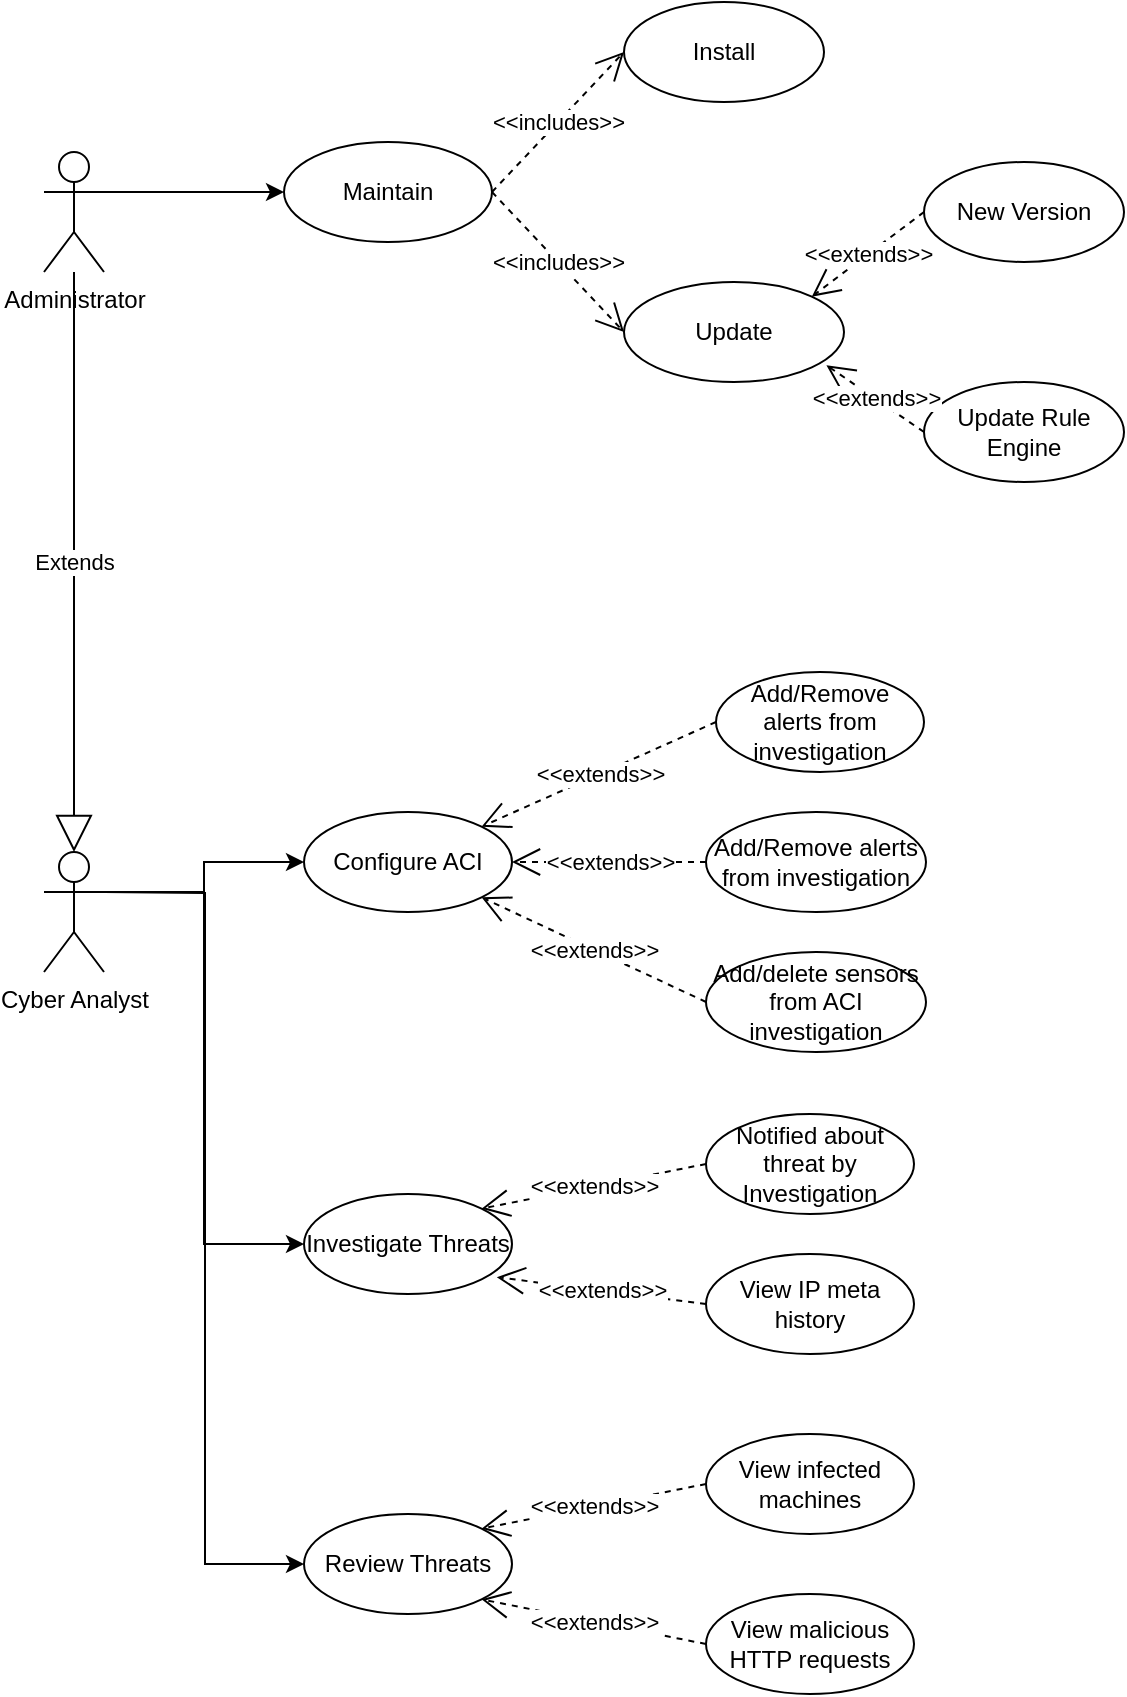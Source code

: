 <mxfile version="24.7.17">
  <diagram name="Page-1" id="fhMQ8-u420c7H1t1cwoQ">
    <mxGraphModel dx="988" dy="586" grid="1" gridSize="10" guides="1" tooltips="1" connect="1" arrows="1" fold="1" page="1" pageScale="1" pageWidth="850" pageHeight="1100" math="0" shadow="0">
      <root>
        <mxCell id="0" />
        <mxCell id="1" parent="0" />
        <mxCell id="wW6kRPYwU79xlvJDrJ0U-15" style="edgeStyle=orthogonalEdgeStyle;rounded=0;orthogonalLoop=1;jettySize=auto;html=1;exitX=1;exitY=0.333;exitDx=0;exitDy=0;exitPerimeter=0;entryX=0;entryY=0.5;entryDx=0;entryDy=0;" parent="1" source="wW6kRPYwU79xlvJDrJ0U-1" target="wW6kRPYwU79xlvJDrJ0U-6" edge="1">
          <mxGeometry relative="1" as="geometry" />
        </mxCell>
        <mxCell id="wW6kRPYwU79xlvJDrJ0U-1" value="Administrator" style="shape=umlActor;verticalLabelPosition=bottom;verticalAlign=top;html=1;outlineConnect=0;" parent="1" vertex="1">
          <mxGeometry x="110" y="250" width="30" height="60" as="geometry" />
        </mxCell>
        <mxCell id="wW6kRPYwU79xlvJDrJ0U-26" style="edgeStyle=orthogonalEdgeStyle;rounded=0;orthogonalLoop=1;jettySize=auto;html=1;exitX=1;exitY=0.333;exitDx=0;exitDy=0;exitPerimeter=0;entryX=0;entryY=0.5;entryDx=0;entryDy=0;" parent="1" source="wW6kRPYwU79xlvJDrJ0U-2" target="wW6kRPYwU79xlvJDrJ0U-12" edge="1">
          <mxGeometry relative="1" as="geometry" />
        </mxCell>
        <mxCell id="wW6kRPYwU79xlvJDrJ0U-27" style="edgeStyle=orthogonalEdgeStyle;rounded=0;orthogonalLoop=1;jettySize=auto;html=1;exitX=1;exitY=0.333;exitDx=0;exitDy=0;exitPerimeter=0;entryX=0;entryY=0.5;entryDx=0;entryDy=0;" parent="1" source="wW6kRPYwU79xlvJDrJ0U-2" target="wW6kRPYwU79xlvJDrJ0U-13" edge="1">
          <mxGeometry relative="1" as="geometry" />
        </mxCell>
        <mxCell id="wW6kRPYwU79xlvJDrJ0U-28" style="edgeStyle=orthogonalEdgeStyle;rounded=0;orthogonalLoop=1;jettySize=auto;html=1;entryX=0;entryY=0.5;entryDx=0;entryDy=0;" parent="1" target="wW6kRPYwU79xlvJDrJ0U-14" edge="1">
          <mxGeometry relative="1" as="geometry">
            <mxPoint x="140" y="620" as="sourcePoint" />
          </mxGeometry>
        </mxCell>
        <mxCell id="wW6kRPYwU79xlvJDrJ0U-2" value="Cyber Analyst" style="shape=umlActor;verticalLabelPosition=bottom;verticalAlign=top;html=1;outlineConnect=0;" parent="1" vertex="1">
          <mxGeometry x="110" y="600" width="30" height="60" as="geometry" />
        </mxCell>
        <mxCell id="wW6kRPYwU79xlvJDrJ0U-4" value="Extends" style="endArrow=block;endSize=16;endFill=0;html=1;rounded=0;entryX=0.5;entryY=0;entryDx=0;entryDy=0;entryPerimeter=0;" parent="1" source="wW6kRPYwU79xlvJDrJ0U-1" target="wW6kRPYwU79xlvJDrJ0U-2" edge="1">
          <mxGeometry width="160" relative="1" as="geometry">
            <mxPoint x="340" y="320" as="sourcePoint" />
            <mxPoint x="500" y="320" as="targetPoint" />
          </mxGeometry>
        </mxCell>
        <mxCell id="wW6kRPYwU79xlvJDrJ0U-6" value="Maintain" style="ellipse;whiteSpace=wrap;html=1;" parent="1" vertex="1">
          <mxGeometry x="230" y="245" width="104" height="50" as="geometry" />
        </mxCell>
        <mxCell id="wW6kRPYwU79xlvJDrJ0U-8" value="Install" style="ellipse;whiteSpace=wrap;html=1;" parent="1" vertex="1">
          <mxGeometry x="400" y="175" width="100" height="50" as="geometry" />
        </mxCell>
        <mxCell id="wW6kRPYwU79xlvJDrJ0U-9" value="Update" style="ellipse;whiteSpace=wrap;html=1;" parent="1" vertex="1">
          <mxGeometry x="400" y="315" width="110" height="50" as="geometry" />
        </mxCell>
        <mxCell id="wW6kRPYwU79xlvJDrJ0U-10" value="New Version" style="ellipse;whiteSpace=wrap;html=1;" parent="1" vertex="1">
          <mxGeometry x="550" y="255" width="100" height="50" as="geometry" />
        </mxCell>
        <mxCell id="wW6kRPYwU79xlvJDrJ0U-11" value="Update Rule Engine" style="ellipse;whiteSpace=wrap;html=1;" parent="1" vertex="1">
          <mxGeometry x="550" y="365" width="100" height="50" as="geometry" />
        </mxCell>
        <mxCell id="wW6kRPYwU79xlvJDrJ0U-12" value="Configure ACI" style="ellipse;whiteSpace=wrap;html=1;" parent="1" vertex="1">
          <mxGeometry x="240" y="580" width="104" height="50" as="geometry" />
        </mxCell>
        <mxCell id="wW6kRPYwU79xlvJDrJ0U-13" value="Investigate Threats" style="ellipse;whiteSpace=wrap;html=1;" parent="1" vertex="1">
          <mxGeometry x="240" y="771" width="104" height="50" as="geometry" />
        </mxCell>
        <mxCell id="wW6kRPYwU79xlvJDrJ0U-14" value="Review Threats" style="ellipse;whiteSpace=wrap;html=1;" parent="1" vertex="1">
          <mxGeometry x="240" y="931" width="104" height="50" as="geometry" />
        </mxCell>
        <mxCell id="wW6kRPYwU79xlvJDrJ0U-16" value="&amp;lt;&amp;lt;includes&amp;gt;&amp;gt;" style="endArrow=open;endSize=12;dashed=1;html=1;rounded=0;exitX=1;exitY=0.5;exitDx=0;exitDy=0;entryX=0;entryY=0.5;entryDx=0;entryDy=0;" parent="1" source="wW6kRPYwU79xlvJDrJ0U-6" target="wW6kRPYwU79xlvJDrJ0U-8" edge="1">
          <mxGeometry width="160" relative="1" as="geometry">
            <mxPoint x="460" y="365" as="sourcePoint" />
            <mxPoint x="620" y="365" as="targetPoint" />
          </mxGeometry>
        </mxCell>
        <mxCell id="wW6kRPYwU79xlvJDrJ0U-18" value="&amp;lt;&amp;lt;includes&amp;gt;&amp;gt;" style="endArrow=open;endSize=12;dashed=1;html=1;rounded=0;exitX=1;exitY=0.5;exitDx=0;exitDy=0;entryX=0;entryY=0.5;entryDx=0;entryDy=0;" parent="1" source="wW6kRPYwU79xlvJDrJ0U-6" target="wW6kRPYwU79xlvJDrJ0U-9" edge="1">
          <mxGeometry width="160" relative="1" as="geometry">
            <mxPoint x="344" y="280" as="sourcePoint" />
            <mxPoint x="410" y="210" as="targetPoint" />
          </mxGeometry>
        </mxCell>
        <mxCell id="wW6kRPYwU79xlvJDrJ0U-19" value="&amp;lt;&amp;lt;extends&amp;gt;&amp;gt;" style="endArrow=open;endSize=12;dashed=1;html=1;rounded=0;exitX=0;exitY=0.5;exitDx=0;exitDy=0;entryX=1;entryY=0;entryDx=0;entryDy=0;" parent="1" source="wW6kRPYwU79xlvJDrJ0U-10" target="wW6kRPYwU79xlvJDrJ0U-9" edge="1">
          <mxGeometry width="160" relative="1" as="geometry">
            <mxPoint x="354" y="290" as="sourcePoint" />
            <mxPoint x="420" y="220" as="targetPoint" />
          </mxGeometry>
        </mxCell>
        <mxCell id="wW6kRPYwU79xlvJDrJ0U-20" value="&amp;lt;&amp;lt;extends&amp;gt;&amp;gt;" style="endArrow=open;endSize=12;dashed=1;html=1;rounded=0;exitX=0;exitY=0.5;exitDx=0;exitDy=0;entryX=0.92;entryY=0.832;entryDx=0;entryDy=0;entryPerimeter=0;" parent="1" source="wW6kRPYwU79xlvJDrJ0U-11" target="wW6kRPYwU79xlvJDrJ0U-9" edge="1">
          <mxGeometry width="160" relative="1" as="geometry">
            <mxPoint x="560" y="290" as="sourcePoint" />
            <mxPoint x="504" y="332" as="targetPoint" />
          </mxGeometry>
        </mxCell>
        <mxCell id="wW6kRPYwU79xlvJDrJ0U-21" value="Add/Remove alerts from investigation" style="ellipse;whiteSpace=wrap;html=1;" parent="1" vertex="1">
          <mxGeometry x="441" y="580" width="110" height="50" as="geometry" />
        </mxCell>
        <mxCell id="wW6kRPYwU79xlvJDrJ0U-22" value="View infected machines" style="ellipse;whiteSpace=wrap;html=1;" parent="1" vertex="1">
          <mxGeometry x="441" y="891" width="104" height="50" as="geometry" />
        </mxCell>
        <mxCell id="wW6kRPYwU79xlvJDrJ0U-23" value="View malicious HTTP requests" style="ellipse;whiteSpace=wrap;html=1;" parent="1" vertex="1">
          <mxGeometry x="441" y="971" width="104" height="50" as="geometry" />
        </mxCell>
        <mxCell id="wW6kRPYwU79xlvJDrJ0U-24" value="View IP meta history" style="ellipse;whiteSpace=wrap;html=1;" parent="1" vertex="1">
          <mxGeometry x="441" y="801" width="104" height="50" as="geometry" />
        </mxCell>
        <mxCell id="wW6kRPYwU79xlvJDrJ0U-25" value="Add/delete sensors from ACI investigation" style="ellipse;whiteSpace=wrap;html=1;" parent="1" vertex="1">
          <mxGeometry x="441" y="650" width="110" height="50" as="geometry" />
        </mxCell>
        <mxCell id="wW6kRPYwU79xlvJDrJ0U-29" value="Notified about threat by Investigation" style="ellipse;whiteSpace=wrap;html=1;" parent="1" vertex="1">
          <mxGeometry x="441" y="731" width="104" height="50" as="geometry" />
        </mxCell>
        <mxCell id="wW6kRPYwU79xlvJDrJ0U-30" value="&amp;lt;&amp;lt;extends&amp;gt;&amp;gt;" style="endArrow=open;endSize=12;dashed=1;html=1;rounded=0;exitX=0;exitY=0.5;exitDx=0;exitDy=0;entryX=1;entryY=0.5;entryDx=0;entryDy=0;" parent="1" source="wW6kRPYwU79xlvJDrJ0U-21" target="wW6kRPYwU79xlvJDrJ0U-12" edge="1">
          <mxGeometry width="160" relative="1" as="geometry">
            <mxPoint x="560" y="295" as="sourcePoint" />
            <mxPoint x="504" y="337" as="targetPoint" />
          </mxGeometry>
        </mxCell>
        <mxCell id="wW6kRPYwU79xlvJDrJ0U-31" value="&amp;lt;&amp;lt;extends&amp;gt;&amp;gt;" style="endArrow=open;endSize=12;dashed=1;html=1;rounded=0;exitX=0;exitY=0.5;exitDx=0;exitDy=0;entryX=1;entryY=1;entryDx=0;entryDy=0;" parent="1" source="wW6kRPYwU79xlvJDrJ0U-25" target="wW6kRPYwU79xlvJDrJ0U-12" edge="1">
          <mxGeometry width="160" relative="1" as="geometry">
            <mxPoint x="430" y="565" as="sourcePoint" />
            <mxPoint x="354" y="615" as="targetPoint" />
          </mxGeometry>
        </mxCell>
        <mxCell id="wW6kRPYwU79xlvJDrJ0U-32" value="&amp;lt;&amp;lt;extends&amp;gt;&amp;gt;" style="endArrow=open;endSize=12;dashed=1;html=1;rounded=0;exitX=0;exitY=0.5;exitDx=0;exitDy=0;entryX=1;entryY=0;entryDx=0;entryDy=0;" parent="1" source="wW6kRPYwU79xlvJDrJ0U-29" target="wW6kRPYwU79xlvJDrJ0U-13" edge="1">
          <mxGeometry width="160" relative="1" as="geometry">
            <mxPoint x="430" y="596" as="sourcePoint" />
            <mxPoint x="339" y="628" as="targetPoint" />
          </mxGeometry>
        </mxCell>
        <mxCell id="wW6kRPYwU79xlvJDrJ0U-33" value="&amp;lt;&amp;lt;extends&amp;gt;&amp;gt;" style="endArrow=open;endSize=12;dashed=1;html=1;rounded=0;exitX=0;exitY=0.5;exitDx=0;exitDy=0;entryX=0.927;entryY=0.832;entryDx=0;entryDy=0;entryPerimeter=0;" parent="1" source="wW6kRPYwU79xlvJDrJ0U-24" target="wW6kRPYwU79xlvJDrJ0U-13" edge="1">
          <mxGeometry width="160" relative="1" as="geometry">
            <mxPoint x="440" y="606" as="sourcePoint" />
            <mxPoint x="349" y="638" as="targetPoint" />
          </mxGeometry>
        </mxCell>
        <mxCell id="wW6kRPYwU79xlvJDrJ0U-34" value="&amp;lt;&amp;lt;extends&amp;gt;&amp;gt;" style="endArrow=open;endSize=12;dashed=1;html=1;rounded=0;exitX=0;exitY=0.5;exitDx=0;exitDy=0;entryX=1;entryY=0;entryDx=0;entryDy=0;" parent="1" source="wW6kRPYwU79xlvJDrJ0U-22" target="wW6kRPYwU79xlvJDrJ0U-14" edge="1">
          <mxGeometry width="160" relative="1" as="geometry">
            <mxPoint x="450" y="616" as="sourcePoint" />
            <mxPoint x="359" y="648" as="targetPoint" />
          </mxGeometry>
        </mxCell>
        <mxCell id="wW6kRPYwU79xlvJDrJ0U-35" value="&amp;lt;&amp;lt;extends&amp;gt;&amp;gt;" style="endArrow=open;endSize=12;dashed=1;html=1;rounded=0;exitX=0;exitY=0.5;exitDx=0;exitDy=0;entryX=1;entryY=1;entryDx=0;entryDy=0;" parent="1" source="wW6kRPYwU79xlvJDrJ0U-23" target="wW6kRPYwU79xlvJDrJ0U-14" edge="1">
          <mxGeometry width="160" relative="1" as="geometry">
            <mxPoint x="460" y="626" as="sourcePoint" />
            <mxPoint x="369" y="658" as="targetPoint" />
          </mxGeometry>
        </mxCell>
        <mxCell id="VLP4eFardKdn_eaQcjN3-2" value="Add/Remove alerts from investigation" style="ellipse;whiteSpace=wrap;html=1;" vertex="1" parent="1">
          <mxGeometry x="446" y="510" width="104" height="50" as="geometry" />
        </mxCell>
        <mxCell id="VLP4eFardKdn_eaQcjN3-3" value="&amp;lt;&amp;lt;extends&amp;gt;&amp;gt;" style="endArrow=open;endSize=12;dashed=1;html=1;rounded=0;exitX=0;exitY=0.5;exitDx=0;exitDy=0;entryX=1;entryY=0;entryDx=0;entryDy=0;" edge="1" parent="1" source="VLP4eFardKdn_eaQcjN3-2" target="wW6kRPYwU79xlvJDrJ0U-12">
          <mxGeometry width="160" relative="1" as="geometry">
            <mxPoint x="430" y="565" as="sourcePoint" />
            <mxPoint x="339" y="597" as="targetPoint" />
          </mxGeometry>
        </mxCell>
      </root>
    </mxGraphModel>
  </diagram>
</mxfile>
